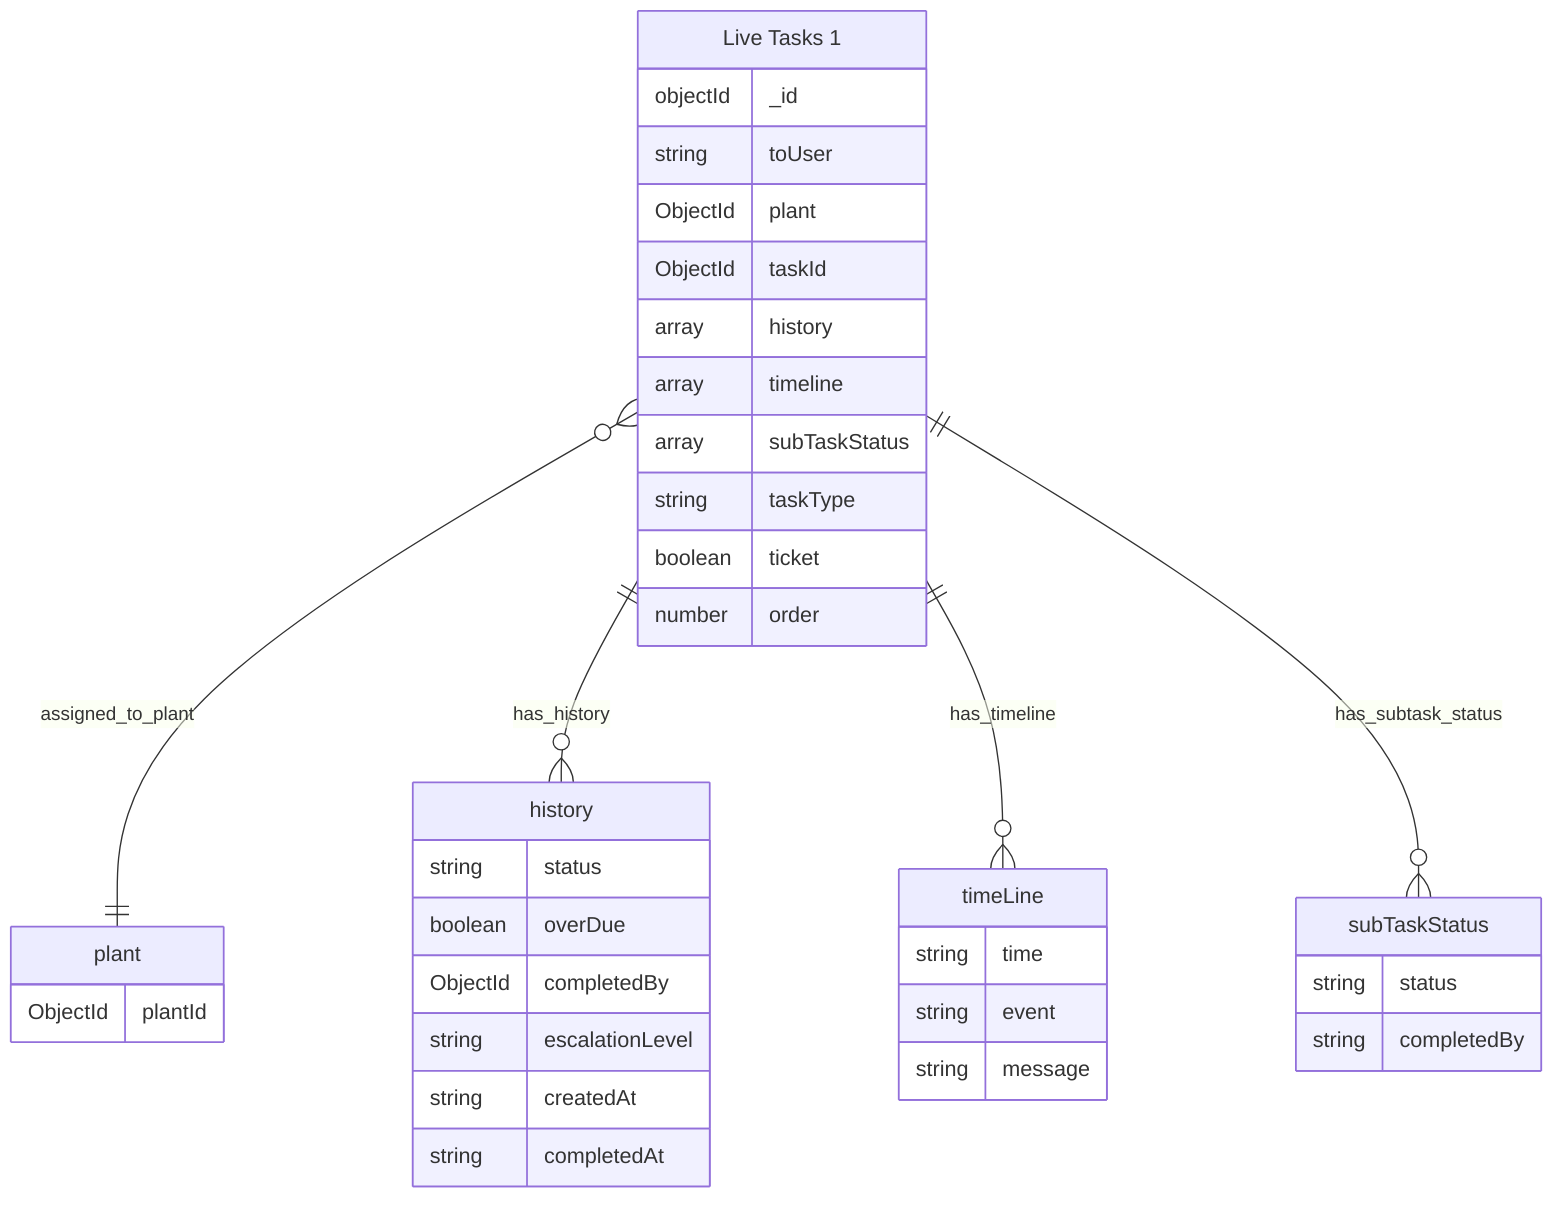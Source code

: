 erDiagram
"Live Tasks 1"{
    objectId _id
    string toUser
    ObjectId plant
    ObjectId taskId
    array history
    array timeline
    array subTaskStatus
    string taskType
    boolean ticket
    number order
  }
  plant{
    ObjectId plantId
  }
  history{
    string status
    boolean overDue
    ObjectId completedBy
    string escalationLevel
    string createdAt
    string completedAt
  }
  timeLine{
    string time
    string event
    string message
  }
  subTaskStatus{
    string status
    string completedBy
  }
  "Live Tasks 1" }o--|| plant : assigned_to_plant
  "Live Tasks 1" ||--o{ history : has_history
  "Live Tasks 1" ||--o{ timeLine : has_timeline
  "Live Tasks 1" ||--o{ subTaskStatus : has_subtask_status